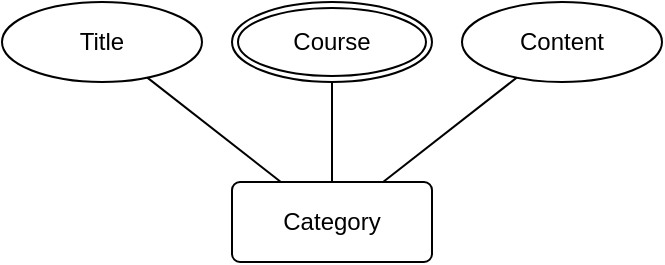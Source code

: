 <mxfile version="24.7.17">
  <diagram name="Page-1" id="_SRYAlOrRq-1KoIxUSUO">
    <mxGraphModel dx="1322" dy="684" grid="1" gridSize="10" guides="1" tooltips="1" connect="1" arrows="1" fold="1" page="1" pageScale="1" pageWidth="850" pageHeight="1100" math="0" shadow="0">
      <root>
        <mxCell id="0" />
        <mxCell id="1" parent="0" />
        <mxCell id="70aTXJ7ExeY2D5MZJxcS-1" value="Category" style="rounded=1;arcSize=10;whiteSpace=wrap;html=1;align=center;" vertex="1" parent="1">
          <mxGeometry x="375" y="350" width="100" height="40" as="geometry" />
        </mxCell>
        <mxCell id="70aTXJ7ExeY2D5MZJxcS-2" value="Title" style="ellipse;whiteSpace=wrap;html=1;align=center;" vertex="1" parent="1">
          <mxGeometry x="260" y="260" width="100" height="40" as="geometry" />
        </mxCell>
        <mxCell id="70aTXJ7ExeY2D5MZJxcS-3" value="Content" style="ellipse;whiteSpace=wrap;html=1;align=center;" vertex="1" parent="1">
          <mxGeometry x="490" y="260" width="100" height="40" as="geometry" />
        </mxCell>
        <mxCell id="70aTXJ7ExeY2D5MZJxcS-5" value="Course" style="ellipse;shape=doubleEllipse;margin=3;whiteSpace=wrap;html=1;align=center;" vertex="1" parent="1">
          <mxGeometry x="375" y="260" width="100" height="40" as="geometry" />
        </mxCell>
        <mxCell id="70aTXJ7ExeY2D5MZJxcS-6" value="" style="endArrow=none;html=1;rounded=0;" edge="1" parent="1" source="70aTXJ7ExeY2D5MZJxcS-2" target="70aTXJ7ExeY2D5MZJxcS-1">
          <mxGeometry relative="1" as="geometry">
            <mxPoint x="360" y="360" as="sourcePoint" />
            <mxPoint x="520" y="360" as="targetPoint" />
          </mxGeometry>
        </mxCell>
        <mxCell id="70aTXJ7ExeY2D5MZJxcS-7" value="" style="endArrow=none;html=1;rounded=0;" edge="1" parent="1" source="70aTXJ7ExeY2D5MZJxcS-5" target="70aTXJ7ExeY2D5MZJxcS-1">
          <mxGeometry relative="1" as="geometry">
            <mxPoint x="343" y="308" as="sourcePoint" />
            <mxPoint x="409" y="360" as="targetPoint" />
          </mxGeometry>
        </mxCell>
        <mxCell id="70aTXJ7ExeY2D5MZJxcS-8" value="" style="endArrow=none;html=1;rounded=0;" edge="1" parent="1" source="70aTXJ7ExeY2D5MZJxcS-3" target="70aTXJ7ExeY2D5MZJxcS-1">
          <mxGeometry relative="1" as="geometry">
            <mxPoint x="435" y="310" as="sourcePoint" />
            <mxPoint x="435" y="360" as="targetPoint" />
          </mxGeometry>
        </mxCell>
      </root>
    </mxGraphModel>
  </diagram>
</mxfile>
